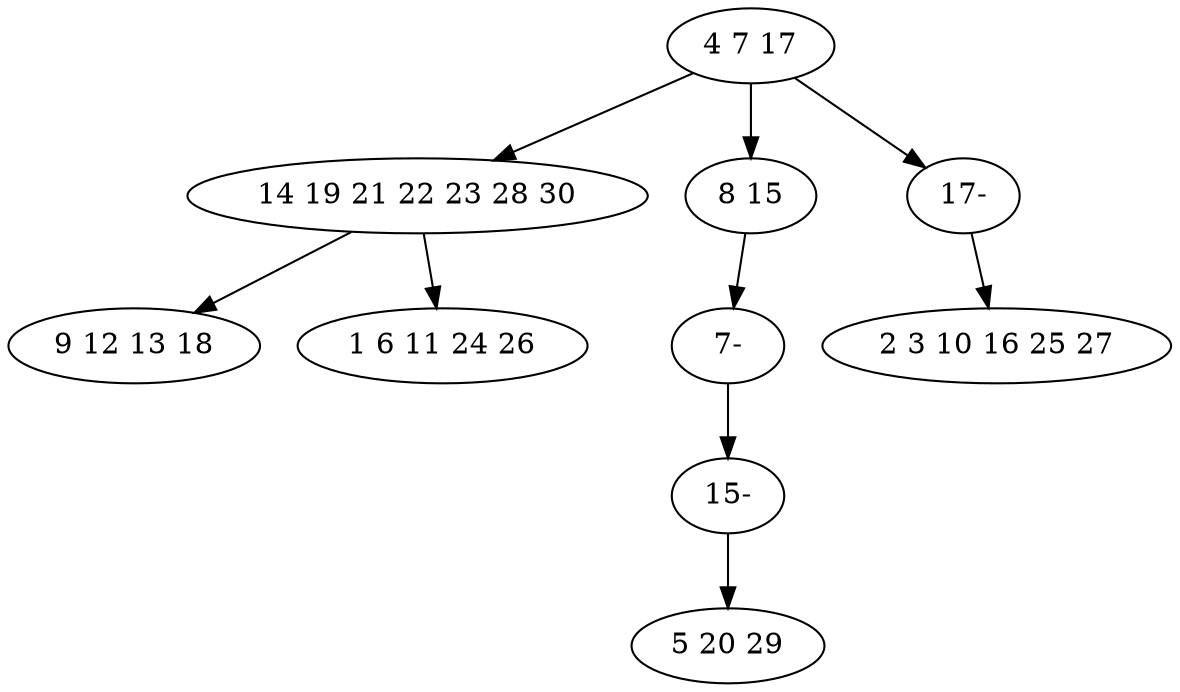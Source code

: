 digraph true_tree {
	"0" -> "1"
	"0" -> "2"
	"2" -> "7"
	"0" -> "8"
	"1" -> "5"
	"1" -> "6"
	"7" -> "9"
	"8" -> "4"
	"9" -> "3"
	"0" [label="4 7 17"];
	"1" [label="14 19 21 22 23 28 30"];
	"2" [label="8 15"];
	"3" [label="5 20 29"];
	"4" [label="2 3 10 16 25 27"];
	"5" [label="9 12 13 18"];
	"6" [label="1 6 11 24 26"];
	"7" [label="7-"];
	"8" [label="17-"];
	"9" [label="15-"];
}
